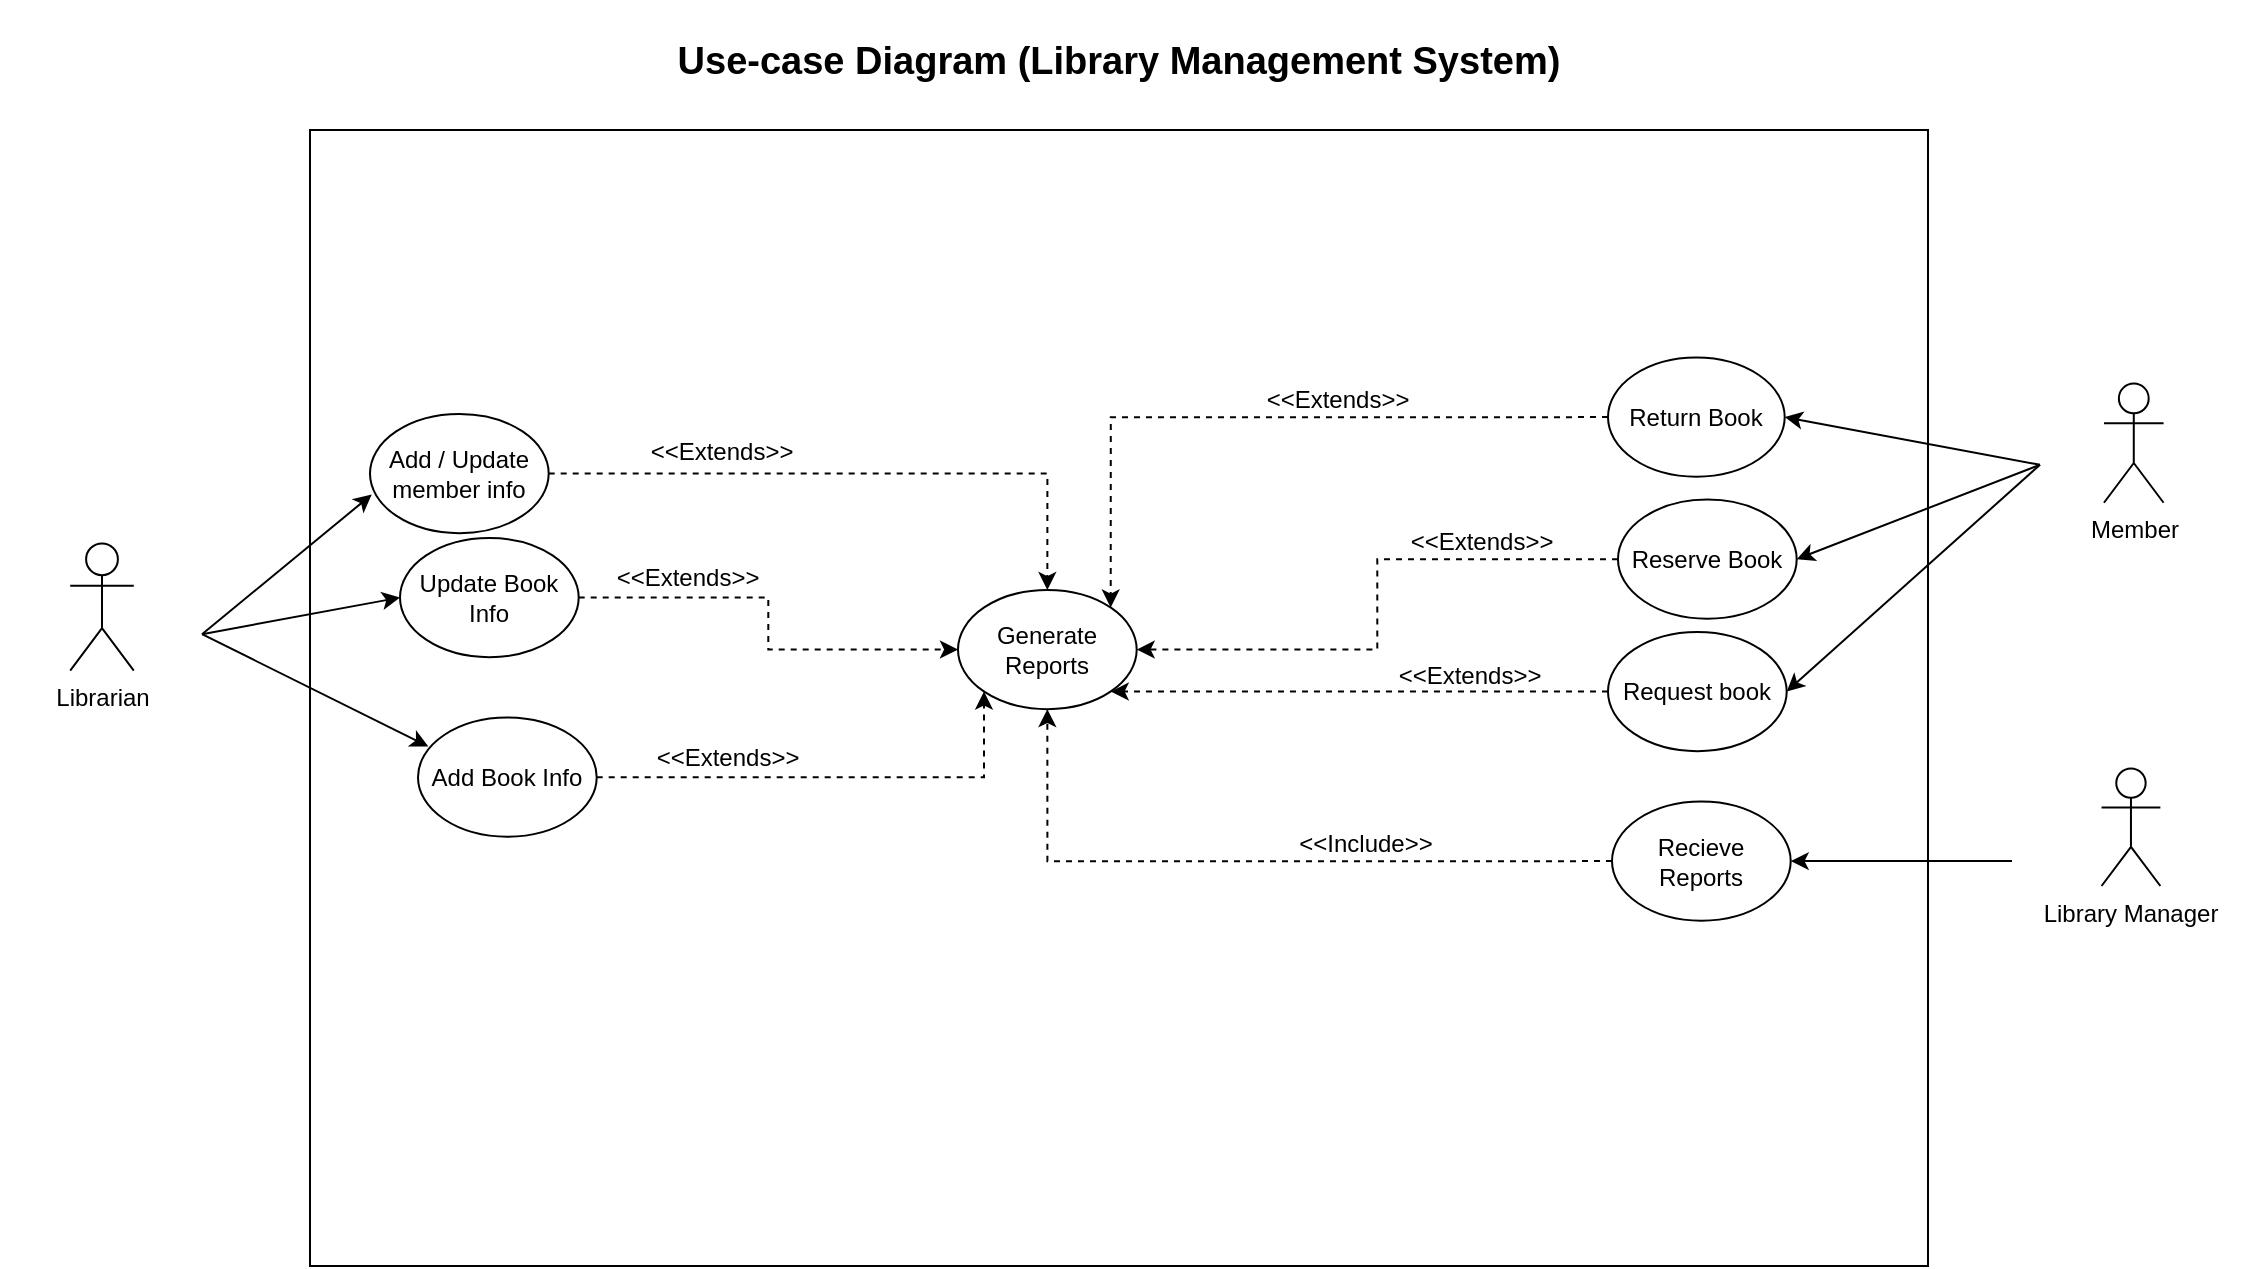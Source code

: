 <mxfile version="23.1.5" type="device">
  <diagram name="Page-1" id="zohdTIPpU2W89yREKoWz">
    <mxGraphModel dx="3218" dy="542" grid="0" gridSize="10" guides="1" tooltips="1" connect="1" arrows="1" fold="1" page="1" pageScale="1" pageWidth="1169" pageHeight="827" background="none" math="0" shadow="0">
      <root>
        <mxCell id="0" />
        <mxCell id="1" parent="0" />
        <mxCell id="Qj6BspQmnCgPGcJeHo71-40" value="" style="rounded=0;whiteSpace=wrap;html=1;" parent="1" vertex="1">
          <mxGeometry x="-2158" y="130" width="809" height="568" as="geometry" />
        </mxCell>
        <mxCell id="Qj6BspQmnCgPGcJeHo71-24" style="edgeStyle=none;rounded=0;orthogonalLoop=1;jettySize=auto;html=1;exitX=0;exitY=0.5;exitDx=0;exitDy=0;entryX=1;entryY=0.5;entryDx=0;entryDy=0;" parent="1" source="Qj6BspQmnCgPGcJeHo71-23" target="nc7zwsfo2eBN-b9CypDh-14" edge="1">
          <mxGeometry relative="1" as="geometry" />
        </mxCell>
        <mxCell id="Qj6BspQmnCgPGcJeHo71-37" style="edgeStyle=none;rounded=0;orthogonalLoop=1;jettySize=auto;html=1;exitX=1;exitY=0.5;exitDx=0;exitDy=0;entryX=0.058;entryY=0.243;entryDx=0;entryDy=0;entryPerimeter=0;" parent="1" source="Qj6BspQmnCgPGcJeHo71-28" target="Qj6BspQmnCgPGcJeHo71-16" edge="1">
          <mxGeometry relative="1" as="geometry" />
        </mxCell>
        <mxCell id="Qj6BspQmnCgPGcJeHo71-16" value="Add Book Info" style="ellipse;whiteSpace=wrap;html=1;container=0;" parent="1" vertex="1">
          <mxGeometry x="-2104.0" y="423.781" width="89.347" height="59.564" as="geometry" />
        </mxCell>
        <mxCell id="Qj6BspQmnCgPGcJeHo71-7" value="Return Book" style="ellipse;whiteSpace=wrap;html=1;container=0;" parent="1" vertex="1">
          <mxGeometry x="-1509" y="243.78" width="88.35" height="59.56" as="geometry" />
        </mxCell>
        <mxCell id="nc7zwsfo2eBN-b9CypDh-14" value="Recieve Reports" style="ellipse;whiteSpace=wrap;html=1;container=0;" parent="1" vertex="1">
          <mxGeometry x="-1507.0" y="465.778" width="89.347" height="59.564" as="geometry" />
        </mxCell>
        <mxCell id="Qj6BspQmnCgPGcJeHo71-55" value="Generate Reports" style="ellipse;whiteSpace=wrap;html=1;container=0;" parent="1" vertex="1">
          <mxGeometry x="-1834.0" y="360.004" width="89.347" height="59.564" as="geometry" />
        </mxCell>
        <mxCell id="Qj6BspQmnCgPGcJeHo71-64" style="edgeStyle=orthogonalEdgeStyle;rounded=0;orthogonalLoop=1;jettySize=auto;html=1;exitX=1;exitY=0.5;exitDx=0;exitDy=0;entryX=0.5;entryY=0;entryDx=0;entryDy=0;dashed=1;" parent="1" source="Qj6BspQmnCgPGcJeHo71-12" target="Qj6BspQmnCgPGcJeHo71-55" edge="1">
          <mxGeometry relative="1" as="geometry" />
        </mxCell>
        <mxCell id="Qj6BspQmnCgPGcJeHo71-65" style="edgeStyle=orthogonalEdgeStyle;rounded=0;orthogonalLoop=1;jettySize=auto;html=1;exitX=1;exitY=0.5;exitDx=0;exitDy=0;entryX=0;entryY=0.5;entryDx=0;entryDy=0;dashed=1;" parent="1" source="Qj6BspQmnCgPGcJeHo71-15" target="Qj6BspQmnCgPGcJeHo71-55" edge="1">
          <mxGeometry relative="1" as="geometry" />
        </mxCell>
        <mxCell id="Qj6BspQmnCgPGcJeHo71-67" style="edgeStyle=orthogonalEdgeStyle;rounded=0;orthogonalLoop=1;jettySize=auto;html=1;exitX=1;exitY=0.5;exitDx=0;exitDy=0;entryX=0;entryY=1;entryDx=0;entryDy=0;dashed=1;" parent="1" source="Qj6BspQmnCgPGcJeHo71-16" target="Qj6BspQmnCgPGcJeHo71-55" edge="1">
          <mxGeometry relative="1" as="geometry" />
        </mxCell>
        <mxCell id="Qj6BspQmnCgPGcJeHo71-71" style="edgeStyle=orthogonalEdgeStyle;rounded=0;orthogonalLoop=1;jettySize=auto;html=1;exitX=0;exitY=0.5;exitDx=0;exitDy=0;entryX=1;entryY=0;entryDx=0;entryDy=0;dashed=1;" parent="1" source="Qj6BspQmnCgPGcJeHo71-7" target="Qj6BspQmnCgPGcJeHo71-55" edge="1">
          <mxGeometry relative="1" as="geometry" />
        </mxCell>
        <mxCell id="Qj6BspQmnCgPGcJeHo71-69" style="edgeStyle=orthogonalEdgeStyle;rounded=0;orthogonalLoop=1;jettySize=auto;html=1;exitX=0;exitY=0.5;exitDx=0;exitDy=0;entryX=1;entryY=0.5;entryDx=0;entryDy=0;dashed=1;" parent="1" source="Qj6BspQmnCgPGcJeHo71-8" target="Qj6BspQmnCgPGcJeHo71-55" edge="1">
          <mxGeometry relative="1" as="geometry" />
        </mxCell>
        <mxCell id="Qj6BspQmnCgPGcJeHo71-70" style="edgeStyle=orthogonalEdgeStyle;rounded=0;orthogonalLoop=1;jettySize=auto;html=1;exitX=0;exitY=0.5;exitDx=0;exitDy=0;entryX=1;entryY=1;entryDx=0;entryDy=0;dashed=1;" parent="1" source="Qj6BspQmnCgPGcJeHo71-9" target="Qj6BspQmnCgPGcJeHo71-55" edge="1">
          <mxGeometry relative="1" as="geometry" />
        </mxCell>
        <mxCell id="Qj6BspQmnCgPGcJeHo71-78" style="edgeStyle=orthogonalEdgeStyle;rounded=0;orthogonalLoop=1;jettySize=auto;html=1;exitX=0;exitY=0.5;exitDx=0;exitDy=0;entryX=0.5;entryY=1;entryDx=0;entryDy=0;dashed=1;" parent="1" source="nc7zwsfo2eBN-b9CypDh-14" target="Qj6BspQmnCgPGcJeHo71-55" edge="1">
          <mxGeometry relative="1" as="geometry" />
        </mxCell>
        <mxCell id="Qj6BspQmnCgPGcJeHo71-62" value="&amp;lt;&amp;lt;Extends&amp;gt;&amp;gt;" style="text;html=1;align=center;verticalAlign=middle;whiteSpace=wrap;rounded=0;fontSize=12;" parent="1" vertex="1">
          <mxGeometry x="-1999" y="338.78" width="60" height="30" as="geometry" />
        </mxCell>
        <mxCell id="Qj6BspQmnCgPGcJeHo71-63" value="&amp;lt;&amp;lt;Extends&amp;gt;&amp;gt;" style="text;html=1;align=center;verticalAlign=middle;whiteSpace=wrap;rounded=0;fontSize=12;" parent="1" vertex="1">
          <mxGeometry x="-1979" y="428.78" width="60" height="30" as="geometry" />
        </mxCell>
        <mxCell id="Qj6BspQmnCgPGcJeHo71-68" value="&amp;lt;&amp;lt;Extends&amp;gt;&amp;gt;" style="text;html=1;align=center;verticalAlign=middle;whiteSpace=wrap;rounded=0;fontSize=12;" parent="1" vertex="1">
          <mxGeometry x="-1982" y="275.78" width="60" height="30" as="geometry" />
        </mxCell>
        <mxCell id="Qj6BspQmnCgPGcJeHo71-72" value="&amp;lt;&amp;lt;Extends&amp;gt;&amp;gt;" style="text;html=1;align=center;verticalAlign=middle;whiteSpace=wrap;rounded=0;fontSize=12;" parent="1" vertex="1">
          <mxGeometry x="-1608" y="388" width="60" height="30" as="geometry" />
        </mxCell>
        <mxCell id="Qj6BspQmnCgPGcJeHo71-73" value="&amp;lt;&amp;lt;Extends&amp;gt;&amp;gt;" style="text;html=1;align=center;verticalAlign=middle;whiteSpace=wrap;rounded=0;fontSize=12;" parent="1" vertex="1">
          <mxGeometry x="-1602" y="320.79" width="60" height="30" as="geometry" />
        </mxCell>
        <mxCell id="Qj6BspQmnCgPGcJeHo71-74" value="&amp;lt;&amp;lt;Extends&amp;gt;&amp;gt;" style="text;html=1;align=center;verticalAlign=middle;whiteSpace=wrap;rounded=0;fontSize=12;" parent="1" vertex="1">
          <mxGeometry x="-1674" y="249.78" width="60" height="30" as="geometry" />
        </mxCell>
        <mxCell id="Qj6BspQmnCgPGcJeHo71-77" value="&amp;lt;&amp;lt;Include&amp;gt;&amp;gt;" style="text;html=1;align=center;verticalAlign=middle;whiteSpace=wrap;rounded=0;fontSize=12;" parent="1" vertex="1">
          <mxGeometry x="-1660" y="471.78" width="60" height="30" as="geometry" />
        </mxCell>
        <mxCell id="Qj6BspQmnCgPGcJeHo71-50" style="edgeStyle=none;rounded=0;orthogonalLoop=1;jettySize=auto;html=1;exitX=0;exitY=0.5;exitDx=0;exitDy=0;entryX=1;entryY=0.5;entryDx=0;entryDy=0;" parent="1" source="N-VJKqwyGrvSm2QeFKfU-3" target="Qj6BspQmnCgPGcJeHo71-7" edge="1">
          <mxGeometry relative="1" as="geometry" />
        </mxCell>
        <mxCell id="Qj6BspQmnCgPGcJeHo71-87" value="Use-case Diagram (Library Management System)" style="text;html=1;align=center;verticalAlign=middle;whiteSpace=wrap;rounded=0;fontSize=19;fontStyle=1" parent="1" vertex="1">
          <mxGeometry x="-1976" y="65" width="445" height="62" as="geometry" />
        </mxCell>
        <mxCell id="Qj6BspQmnCgPGcJeHo71-49" value="" style="group" parent="1" vertex="1" connectable="0">
          <mxGeometry x="-1293" y="250" width="93.79" height="94.78" as="geometry" />
        </mxCell>
        <mxCell id="nc7zwsfo2eBN-b9CypDh-2" value="Member" style="shape=umlActor;verticalLabelPosition=bottom;verticalAlign=top;html=1;outlineConnect=0;container=0;" parent="Qj6BspQmnCgPGcJeHo71-49" vertex="1">
          <mxGeometry x="31.98" y="6.747" width="29.817" height="59.635" as="geometry" />
        </mxCell>
        <mxCell id="N-VJKqwyGrvSm2QeFKfU-3" value="" style="rounded=0;whiteSpace=wrap;html=1;opacity=0;container=0;" parent="Qj6BspQmnCgPGcJeHo71-49" vertex="1">
          <mxGeometry width="93.79" height="94.78" as="geometry" />
        </mxCell>
        <mxCell id="Qj6BspQmnCgPGcJeHo71-53" value="" style="group" parent="1" vertex="1" connectable="0">
          <mxGeometry x="-1307" y="435.45" width="118.96" height="120.21" as="geometry" />
        </mxCell>
        <mxCell id="Qj6BspQmnCgPGcJeHo71-22" value="Library Manager" style="shape=umlActor;verticalLabelPosition=bottom;verticalAlign=top;html=1;outlineConnect=0;container=0;" parent="Qj6BspQmnCgPGcJeHo71-53" vertex="1">
          <mxGeometry x="44.775" y="13.738" width="29.41" height="58.818" as="geometry" />
        </mxCell>
        <mxCell id="Qj6BspQmnCgPGcJeHo71-23" value="" style="rounded=0;whiteSpace=wrap;html=1;opacity=0;container=0;" parent="Qj6BspQmnCgPGcJeHo71-53" vertex="1">
          <mxGeometry width="118.96" height="120.21" as="geometry" />
        </mxCell>
        <mxCell id="Qj6BspQmnCgPGcJeHo71-54" value="" style="group" parent="1" vertex="1" connectable="0">
          <mxGeometry x="-2312" y="331.57" width="100.01" height="101.06" as="geometry" />
        </mxCell>
        <mxCell id="Qj6BspQmnCgPGcJeHo71-27" value="Librarian" style="shape=umlActor;verticalLabelPosition=bottom;verticalAlign=top;html=1;outlineConnect=0;container=0;" parent="Qj6BspQmnCgPGcJeHo71-54" vertex="1">
          <mxGeometry x="34.101" y="5.144" width="31.795" height="63.586" as="geometry" />
        </mxCell>
        <mxCell id="Qj6BspQmnCgPGcJeHo71-28" value="" style="rounded=0;whiteSpace=wrap;html=1;opacity=0;container=0;" parent="Qj6BspQmnCgPGcJeHo71-54" vertex="1">
          <mxGeometry width="100.01" height="101.06" as="geometry" />
        </mxCell>
        <mxCell id="Qj6BspQmnCgPGcJeHo71-9" value="Request book" style="ellipse;whiteSpace=wrap;html=1;container=0;" parent="1" vertex="1">
          <mxGeometry x="-1509.0" y="381.001" width="89.347" height="59.564" as="geometry" />
        </mxCell>
        <mxCell id="Qj6BspQmnCgPGcJeHo71-52" style="edgeStyle=none;rounded=0;orthogonalLoop=1;jettySize=auto;html=1;exitX=0;exitY=0.5;exitDx=0;exitDy=0;entryX=1;entryY=0.5;entryDx=0;entryDy=0;" parent="1" source="N-VJKqwyGrvSm2QeFKfU-3" target="Qj6BspQmnCgPGcJeHo71-9" edge="1">
          <mxGeometry relative="1" as="geometry" />
        </mxCell>
        <mxCell id="Qj6BspQmnCgPGcJeHo71-8" value="Reserve Book" style="ellipse;whiteSpace=wrap;html=1;container=0;" parent="1" vertex="1">
          <mxGeometry x="-1504.0" y="314.782" width="89.347" height="59.564" as="geometry" />
        </mxCell>
        <mxCell id="Qj6BspQmnCgPGcJeHo71-51" style="edgeStyle=none;rounded=0;orthogonalLoop=1;jettySize=auto;html=1;exitX=0;exitY=0.5;exitDx=0;exitDy=0;entryX=1;entryY=0.5;entryDx=0;entryDy=0;" parent="1" source="N-VJKqwyGrvSm2QeFKfU-3" target="Qj6BspQmnCgPGcJeHo71-8" edge="1">
          <mxGeometry relative="1" as="geometry" />
        </mxCell>
        <mxCell id="Qj6BspQmnCgPGcJeHo71-15" value="Update Book Info" style="ellipse;whiteSpace=wrap;html=1;container=0;" parent="1" vertex="1">
          <mxGeometry x="-2113.0" y="334.002" width="89.347" height="59.564" as="geometry" />
        </mxCell>
        <mxCell id="Qj6BspQmnCgPGcJeHo71-36" style="edgeStyle=none;rounded=0;orthogonalLoop=1;jettySize=auto;html=1;exitX=1;exitY=0.5;exitDx=0;exitDy=0;entryX=0;entryY=0.5;entryDx=0;entryDy=0;" parent="1" source="Qj6BspQmnCgPGcJeHo71-28" target="Qj6BspQmnCgPGcJeHo71-15" edge="1">
          <mxGeometry relative="1" as="geometry" />
        </mxCell>
        <mxCell id="Qj6BspQmnCgPGcJeHo71-12" value="Add / Update member info" style="ellipse;whiteSpace=wrap;html=1;container=0;" parent="1" vertex="1">
          <mxGeometry x="-2128.0" y="272.004" width="89.347" height="59.564" as="geometry" />
        </mxCell>
        <mxCell id="Qj6BspQmnCgPGcJeHo71-34" style="edgeStyle=none;rounded=0;orthogonalLoop=1;jettySize=auto;html=1;exitX=1;exitY=0.5;exitDx=0;exitDy=0;entryX=0.01;entryY=0.676;entryDx=0;entryDy=0;entryPerimeter=0;" parent="1" source="Qj6BspQmnCgPGcJeHo71-28" target="Qj6BspQmnCgPGcJeHo71-12" edge="1">
          <mxGeometry relative="1" as="geometry" />
        </mxCell>
      </root>
    </mxGraphModel>
  </diagram>
</mxfile>
